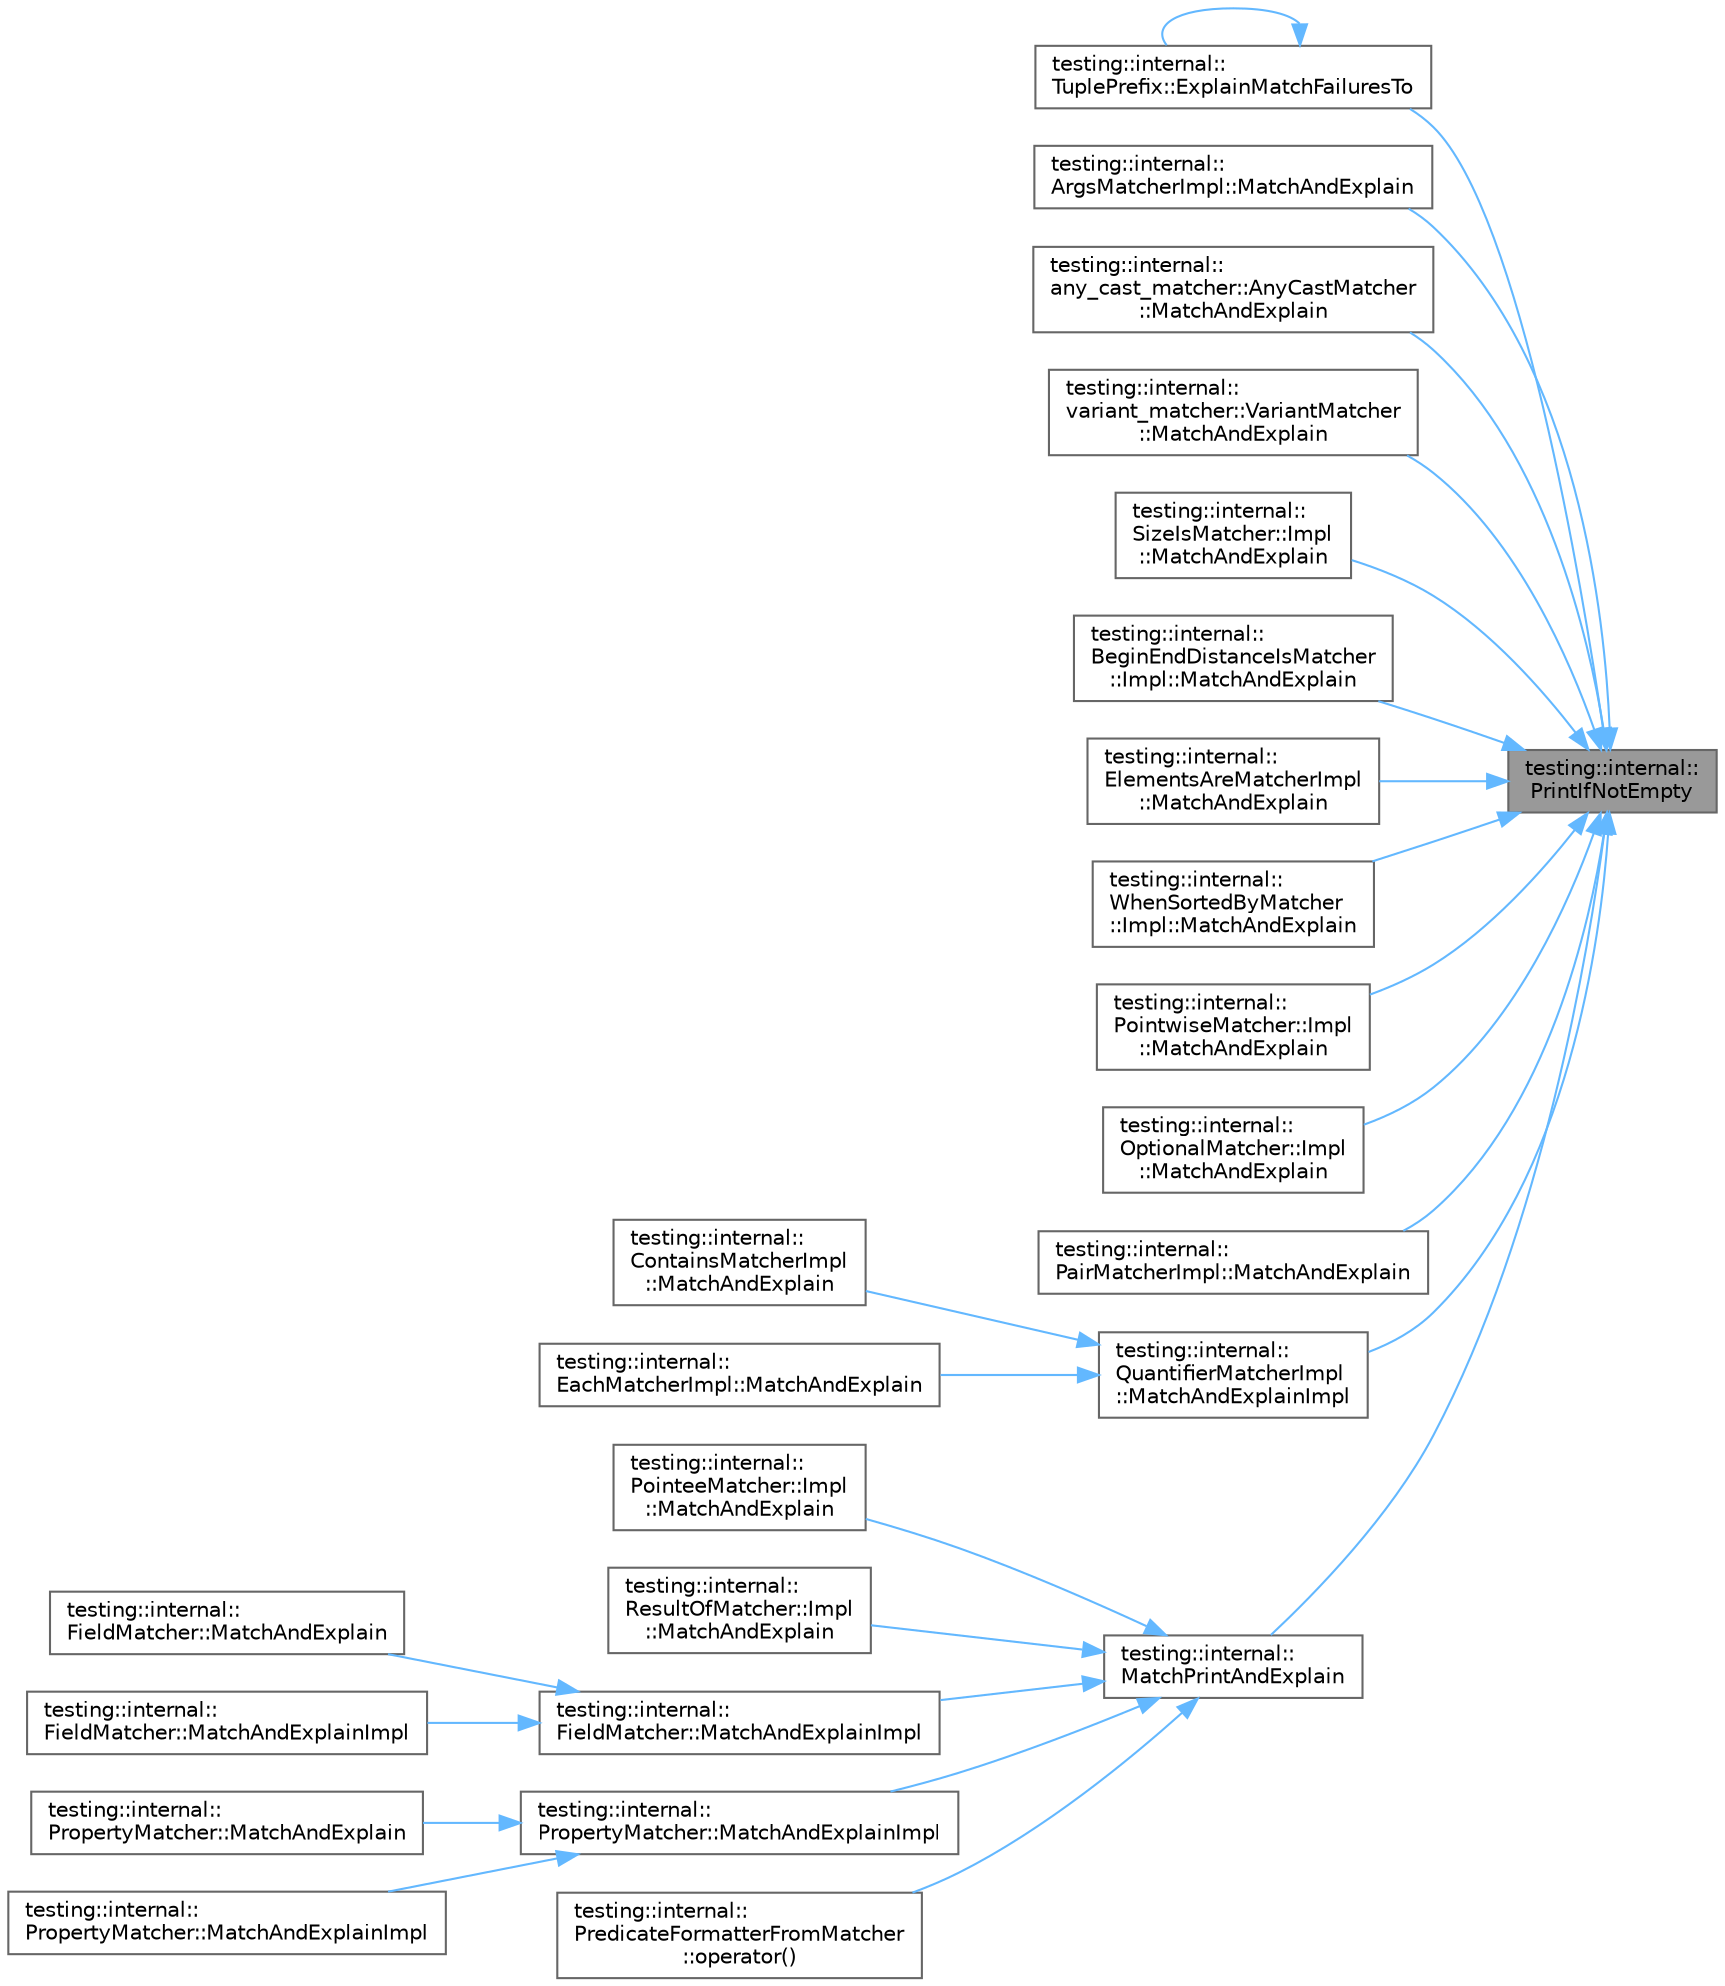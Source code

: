 digraph "testing::internal::PrintIfNotEmpty"
{
 // LATEX_PDF_SIZE
  bgcolor="transparent";
  edge [fontname=Helvetica,fontsize=10,labelfontname=Helvetica,labelfontsize=10];
  node [fontname=Helvetica,fontsize=10,shape=box,height=0.2,width=0.4];
  rankdir="RL";
  Node1 [id="Node000001",label="testing::internal::\lPrintIfNotEmpty",height=0.2,width=0.4,color="gray40", fillcolor="grey60", style="filled", fontcolor="black",tooltip=" "];
  Node1 -> Node2 [id="edge1_Node000001_Node000002",dir="back",color="steelblue1",style="solid",tooltip=" "];
  Node2 [id="Node000002",label="testing::internal::\lTuplePrefix::ExplainMatchFailuresTo",height=0.2,width=0.4,color="grey40", fillcolor="white", style="filled",URL="$classtesting_1_1internal_1_1_tuple_prefix.html#a0ffd38ce90ae6da645a5655aefac5bb7",tooltip=" "];
  Node2 -> Node2 [id="edge2_Node000002_Node000002",dir="back",color="steelblue1",style="solid",tooltip=" "];
  Node1 -> Node3 [id="edge3_Node000001_Node000003",dir="back",color="steelblue1",style="solid",tooltip=" "];
  Node3 [id="Node000003",label="testing::internal::\lArgsMatcherImpl::MatchAndExplain",height=0.2,width=0.4,color="grey40", fillcolor="white", style="filled",URL="$classtesting_1_1internal_1_1_args_matcher_impl.html#a60383b3073a61f9d82cbf31fe19e6bfa",tooltip=" "];
  Node1 -> Node4 [id="edge4_Node000001_Node000004",dir="back",color="steelblue1",style="solid",tooltip=" "];
  Node4 [id="Node000004",label="testing::internal::\lany_cast_matcher::AnyCastMatcher\l::MatchAndExplain",height=0.2,width=0.4,color="grey40", fillcolor="white", style="filled",URL="$classtesting_1_1internal_1_1any__cast__matcher_1_1_any_cast_matcher.html#a90b8b68c487a56e5a34e556b68da030b",tooltip=" "];
  Node1 -> Node5 [id="edge5_Node000001_Node000005",dir="back",color="steelblue1",style="solid",tooltip=" "];
  Node5 [id="Node000005",label="testing::internal::\lvariant_matcher::VariantMatcher\l::MatchAndExplain",height=0.2,width=0.4,color="grey40", fillcolor="white", style="filled",URL="$classtesting_1_1internal_1_1variant__matcher_1_1_variant_matcher.html#aa01aea191f2d02e81b0e653c46e73e3a",tooltip=" "];
  Node1 -> Node6 [id="edge6_Node000001_Node000006",dir="back",color="steelblue1",style="solid",tooltip=" "];
  Node6 [id="Node000006",label="testing::internal::\lSizeIsMatcher::Impl\l::MatchAndExplain",height=0.2,width=0.4,color="grey40", fillcolor="white", style="filled",URL="$classtesting_1_1internal_1_1_size_is_matcher_1_1_impl.html#a5180472f5a18b8c0314ed835c52e09d4",tooltip=" "];
  Node1 -> Node7 [id="edge7_Node000001_Node000007",dir="back",color="steelblue1",style="solid",tooltip=" "];
  Node7 [id="Node000007",label="testing::internal::\lBeginEndDistanceIsMatcher\l::Impl::MatchAndExplain",height=0.2,width=0.4,color="grey40", fillcolor="white", style="filled",URL="$classtesting_1_1internal_1_1_begin_end_distance_is_matcher_1_1_impl.html#aa7bda59eae256018247699b0baa285c9",tooltip=" "];
  Node1 -> Node8 [id="edge8_Node000001_Node000008",dir="back",color="steelblue1",style="solid",tooltip=" "];
  Node8 [id="Node000008",label="testing::internal::\lElementsAreMatcherImpl\l::MatchAndExplain",height=0.2,width=0.4,color="grey40", fillcolor="white", style="filled",URL="$classtesting_1_1internal_1_1_elements_are_matcher_impl.html#a6562159fa83e09417c3552fd881f878e",tooltip=" "];
  Node1 -> Node9 [id="edge9_Node000001_Node000009",dir="back",color="steelblue1",style="solid",tooltip=" "];
  Node9 [id="Node000009",label="testing::internal::\lWhenSortedByMatcher\l::Impl::MatchAndExplain",height=0.2,width=0.4,color="grey40", fillcolor="white", style="filled",URL="$classtesting_1_1internal_1_1_when_sorted_by_matcher_1_1_impl.html#a9d8f57c729df8c041f2fd7febbc950da",tooltip=" "];
  Node1 -> Node10 [id="edge10_Node000001_Node000010",dir="back",color="steelblue1",style="solid",tooltip=" "];
  Node10 [id="Node000010",label="testing::internal::\lPointwiseMatcher::Impl\l::MatchAndExplain",height=0.2,width=0.4,color="grey40", fillcolor="white", style="filled",URL="$classtesting_1_1internal_1_1_pointwise_matcher_1_1_impl.html#a4253946989f3743c4dd983909f2d062b",tooltip=" "];
  Node1 -> Node11 [id="edge11_Node000001_Node000011",dir="back",color="steelblue1",style="solid",tooltip=" "];
  Node11 [id="Node000011",label="testing::internal::\lOptionalMatcher::Impl\l::MatchAndExplain",height=0.2,width=0.4,color="grey40", fillcolor="white", style="filled",URL="$classtesting_1_1internal_1_1_optional_matcher_1_1_impl.html#a784959b22185ab7ab188dd9142e0e751",tooltip=" "];
  Node1 -> Node12 [id="edge12_Node000001_Node000012",dir="back",color="steelblue1",style="solid",tooltip=" "];
  Node12 [id="Node000012",label="testing::internal::\lPairMatcherImpl::MatchAndExplain",height=0.2,width=0.4,color="grey40", fillcolor="white", style="filled",URL="$classtesting_1_1internal_1_1_pair_matcher_impl.html#a1bba47f97cbf50a1f6331d3f7bfd47a1",tooltip=" "];
  Node1 -> Node13 [id="edge13_Node000001_Node000013",dir="back",color="steelblue1",style="solid",tooltip=" "];
  Node13 [id="Node000013",label="testing::internal::\lQuantifierMatcherImpl\l::MatchAndExplainImpl",height=0.2,width=0.4,color="grey40", fillcolor="white", style="filled",URL="$classtesting_1_1internal_1_1_quantifier_matcher_impl.html#ab8f64532b70f47fc60f7983ebe5cbfc6",tooltip=" "];
  Node13 -> Node14 [id="edge14_Node000013_Node000014",dir="back",color="steelblue1",style="solid",tooltip=" "];
  Node14 [id="Node000014",label="testing::internal::\lContainsMatcherImpl\l::MatchAndExplain",height=0.2,width=0.4,color="grey40", fillcolor="white", style="filled",URL="$classtesting_1_1internal_1_1_contains_matcher_impl.html#a1cb9f1d2da48bd4a48c281215f8f94e9",tooltip=" "];
  Node13 -> Node15 [id="edge15_Node000013_Node000015",dir="back",color="steelblue1",style="solid",tooltip=" "];
  Node15 [id="Node000015",label="testing::internal::\lEachMatcherImpl::MatchAndExplain",height=0.2,width=0.4,color="grey40", fillcolor="white", style="filled",URL="$classtesting_1_1internal_1_1_each_matcher_impl.html#a3b8ca89c85a96bbbcc74196ad29bf1ec",tooltip=" "];
  Node1 -> Node16 [id="edge16_Node000001_Node000016",dir="back",color="steelblue1",style="solid",tooltip=" "];
  Node16 [id="Node000016",label="testing::internal::\lMatchPrintAndExplain",height=0.2,width=0.4,color="grey40", fillcolor="white", style="filled",URL="$namespacetesting_1_1internal.html#a0821df2611d54c79bac990719ad8a2dd",tooltip=" "];
  Node16 -> Node17 [id="edge17_Node000016_Node000017",dir="back",color="steelblue1",style="solid",tooltip=" "];
  Node17 [id="Node000017",label="testing::internal::\lPointeeMatcher::Impl\l::MatchAndExplain",height=0.2,width=0.4,color="grey40", fillcolor="white", style="filled",URL="$classtesting_1_1internal_1_1_pointee_matcher_1_1_impl.html#a2aeaf0b7284fb2c7a7745746ec6ce63b",tooltip=" "];
  Node16 -> Node18 [id="edge18_Node000016_Node000018",dir="back",color="steelblue1",style="solid",tooltip=" "];
  Node18 [id="Node000018",label="testing::internal::\lResultOfMatcher::Impl\l::MatchAndExplain",height=0.2,width=0.4,color="grey40", fillcolor="white", style="filled",URL="$classtesting_1_1internal_1_1_result_of_matcher_1_1_impl.html#a4f9d7dfdad8ad8f1ab4f5ffe11c26763",tooltip=" "];
  Node16 -> Node19 [id="edge19_Node000016_Node000019",dir="back",color="steelblue1",style="solid",tooltip=" "];
  Node19 [id="Node000019",label="testing::internal::\lFieldMatcher::MatchAndExplainImpl",height=0.2,width=0.4,color="grey40", fillcolor="white", style="filled",URL="$classtesting_1_1internal_1_1_field_matcher.html#a3ac8072e68a33f78531d7b1eff96810c",tooltip=" "];
  Node19 -> Node20 [id="edge20_Node000019_Node000020",dir="back",color="steelblue1",style="solid",tooltip=" "];
  Node20 [id="Node000020",label="testing::internal::\lFieldMatcher::MatchAndExplain",height=0.2,width=0.4,color="grey40", fillcolor="white", style="filled",URL="$classtesting_1_1internal_1_1_field_matcher.html#ac0cf950415d64026bc28eb84e6296f1b",tooltip=" "];
  Node19 -> Node21 [id="edge21_Node000019_Node000021",dir="back",color="steelblue1",style="solid",tooltip=" "];
  Node21 [id="Node000021",label="testing::internal::\lFieldMatcher::MatchAndExplainImpl",height=0.2,width=0.4,color="grey40", fillcolor="white", style="filled",URL="$classtesting_1_1internal_1_1_field_matcher.html#aade72eefad16c8e6f8db59082b62f3aa",tooltip=" "];
  Node16 -> Node22 [id="edge22_Node000016_Node000022",dir="back",color="steelblue1",style="solid",tooltip=" "];
  Node22 [id="Node000022",label="testing::internal::\lPropertyMatcher::MatchAndExplainImpl",height=0.2,width=0.4,color="grey40", fillcolor="white", style="filled",URL="$classtesting_1_1internal_1_1_property_matcher.html#ac29932da0edd4fed5ad51dddefb4859a",tooltip=" "];
  Node22 -> Node23 [id="edge23_Node000022_Node000023",dir="back",color="steelblue1",style="solid",tooltip=" "];
  Node23 [id="Node000023",label="testing::internal::\lPropertyMatcher::MatchAndExplain",height=0.2,width=0.4,color="grey40", fillcolor="white", style="filled",URL="$classtesting_1_1internal_1_1_property_matcher.html#aad14e52735fdabbacd2901eb27393a52",tooltip=" "];
  Node22 -> Node24 [id="edge24_Node000022_Node000024",dir="back",color="steelblue1",style="solid",tooltip=" "];
  Node24 [id="Node000024",label="testing::internal::\lPropertyMatcher::MatchAndExplainImpl",height=0.2,width=0.4,color="grey40", fillcolor="white", style="filled",URL="$classtesting_1_1internal_1_1_property_matcher.html#a12020b05281108dafceb8c63700bd7b1",tooltip=" "];
  Node16 -> Node25 [id="edge25_Node000016_Node000025",dir="back",color="steelblue1",style="solid",tooltip=" "];
  Node25 [id="Node000025",label="testing::internal::\lPredicateFormatterFromMatcher\l::operator()",height=0.2,width=0.4,color="grey40", fillcolor="white", style="filled",URL="$classtesting_1_1internal_1_1_predicate_formatter_from_matcher.html#a51d28bee5f86347ea34b7a0f2758b599",tooltip=" "];
}
